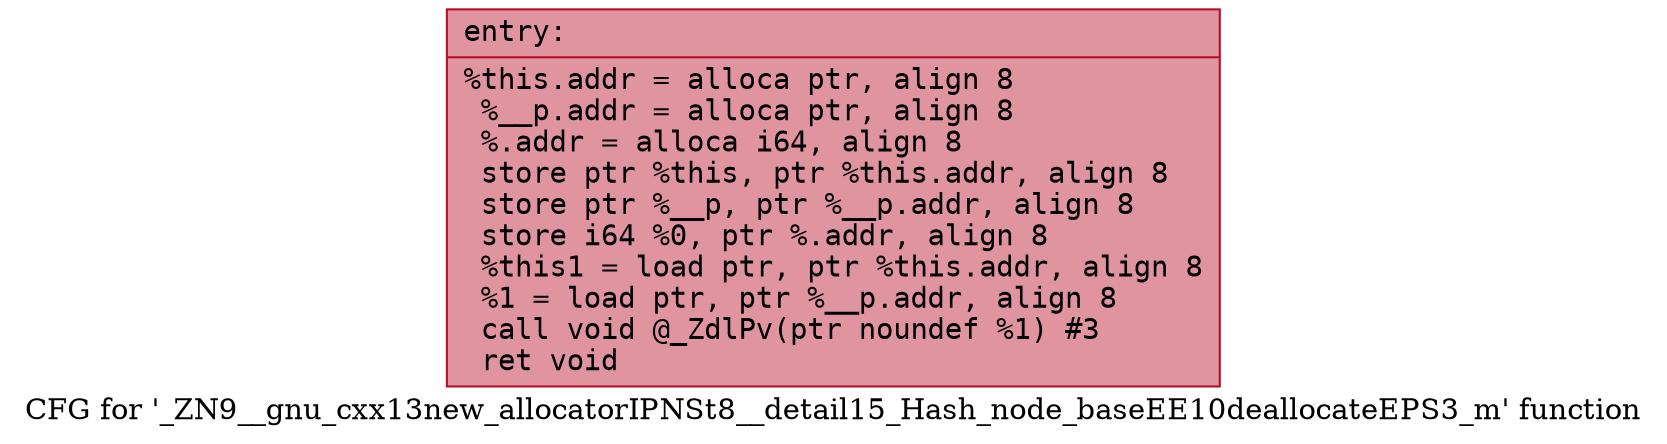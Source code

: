 digraph "CFG for '_ZN9__gnu_cxx13new_allocatorIPNSt8__detail15_Hash_node_baseEE10deallocateEPS3_m' function" {
	label="CFG for '_ZN9__gnu_cxx13new_allocatorIPNSt8__detail15_Hash_node_baseEE10deallocateEPS3_m' function";

	Node0x556bfe99a600 [shape=record,color="#b70d28ff", style=filled, fillcolor="#b70d2870" fontname="Courier",label="{entry:\l|  %this.addr = alloca ptr, align 8\l  %__p.addr = alloca ptr, align 8\l  %.addr = alloca i64, align 8\l  store ptr %this, ptr %this.addr, align 8\l  store ptr %__p, ptr %__p.addr, align 8\l  store i64 %0, ptr %.addr, align 8\l  %this1 = load ptr, ptr %this.addr, align 8\l  %1 = load ptr, ptr %__p.addr, align 8\l  call void @_ZdlPv(ptr noundef %1) #3\l  ret void\l}"];
}
